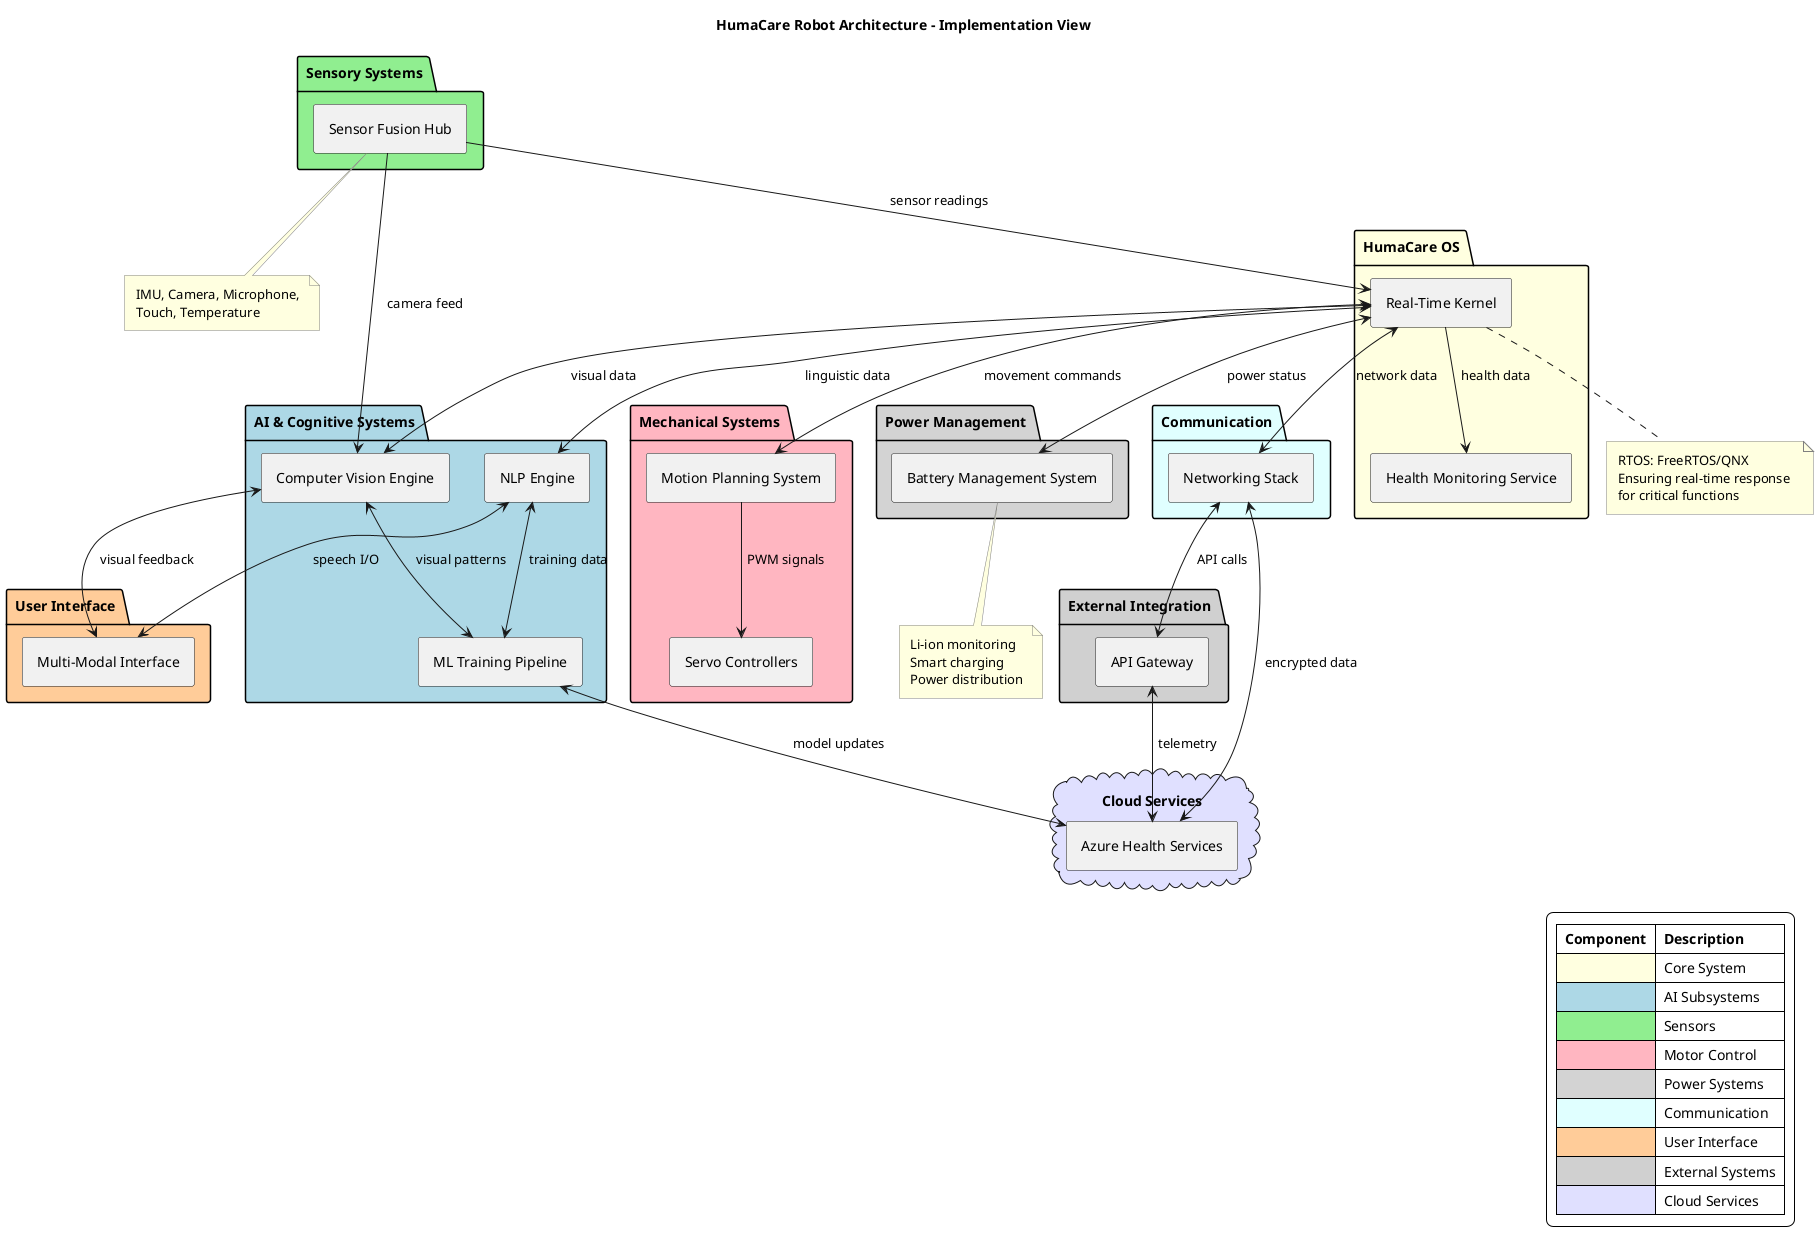 @startuml HumaCare Architecture
title HumaCare Robot Architecture - Implementation View
top to bottom direction

' Use simplification notation
skinparam componentStyle rectangle
skinparam backgroundColor white
skinparam padding 5
skinparam noteBackgroundColor LightYellow
skinparam noteBorderColor Gray

package "HumaCare OS" as OS #LightYellow {
  [Real-Time Kernel] as CoreController
  [Health Monitoring Service] as SystemServices
}

package "AI & Cognitive Systems" as AI #LightBlue {
  [NLP Engine] as Language
  [Computer Vision Engine] as Vision
  [ML Training Pipeline] as Learning
}

package "Sensory Systems" as Sensory #LightGreen {
  [Sensor Fusion Hub] as Sensors
}

package "Mechanical Systems" as Mechanical #LightPink {
  [Motion Planning System] as Movement
  [Servo Controllers] as MotorDrivers
}

package "Power Management" as Power #LightGray {
  [Battery Management System] as Energy
}

package "Communication" as Comm #LightCyan {
  [Networking Stack] as Connectivity
}

package "User Interface" as UserInterface #FFCC99 {
  [Multi-Modal Interface] as UI
}

package "External Integration" as ExternalSys #D0D0D0 {
  [API Gateway] as External
}

cloud "Cloud Services" as CloudServices #E0E0FF {
  [Azure Health Services] as Cloud
}

' Main system connections
CoreController --> SystemServices : "health data"
CoreController <--> Language : "linguistic data"
CoreController <--> Vision : "visual data"
CoreController <--> Movement : "movement commands"
CoreController <--> Energy : "power status"
CoreController <--> Connectivity : "network data"

' Component connections
Sensors --> Vision : "camera feed"
Sensors --> CoreController : "sensor readings"
Language <--> Learning : "training data"
Vision <--> Learning : "visual patterns"
Movement --> MotorDrivers : "PWM signals"
Connectivity <--> External : "API calls"
Connectivity <--> Cloud : "encrypted data"
Language <--> UI : "speech I/O"
Vision <--> UI : "visual feedback"
External <--> Cloud : "telemetry"
Learning <--> Cloud : "model updates"

note bottom of CoreController
  RTOS: FreeRTOS/QNX
  Ensuring real-time response 
  for critical functions
end note

note bottom of Sensors
  IMU, Camera, Microphone,
  Touch, Temperature
end note 

note bottom of Energy
  Li-ion monitoring
  Smart charging
  Power distribution
end note

legend bottom right
  |= Component |= Description |
  |<#LightYellow>| Core System |
  |<#LightBlue>| AI Subsystems |
  |<#LightGreen>| Sensors |
  |<#LightPink>| Motor Control |
  |<#LightGray>| Power Systems |
  |<#LightCyan>| Communication |
  |<#FFCC99>| User Interface |
  |<#D0D0D0>| External Systems |
  |<#E0E0FF>| Cloud Services |
endlegend

@enduml

